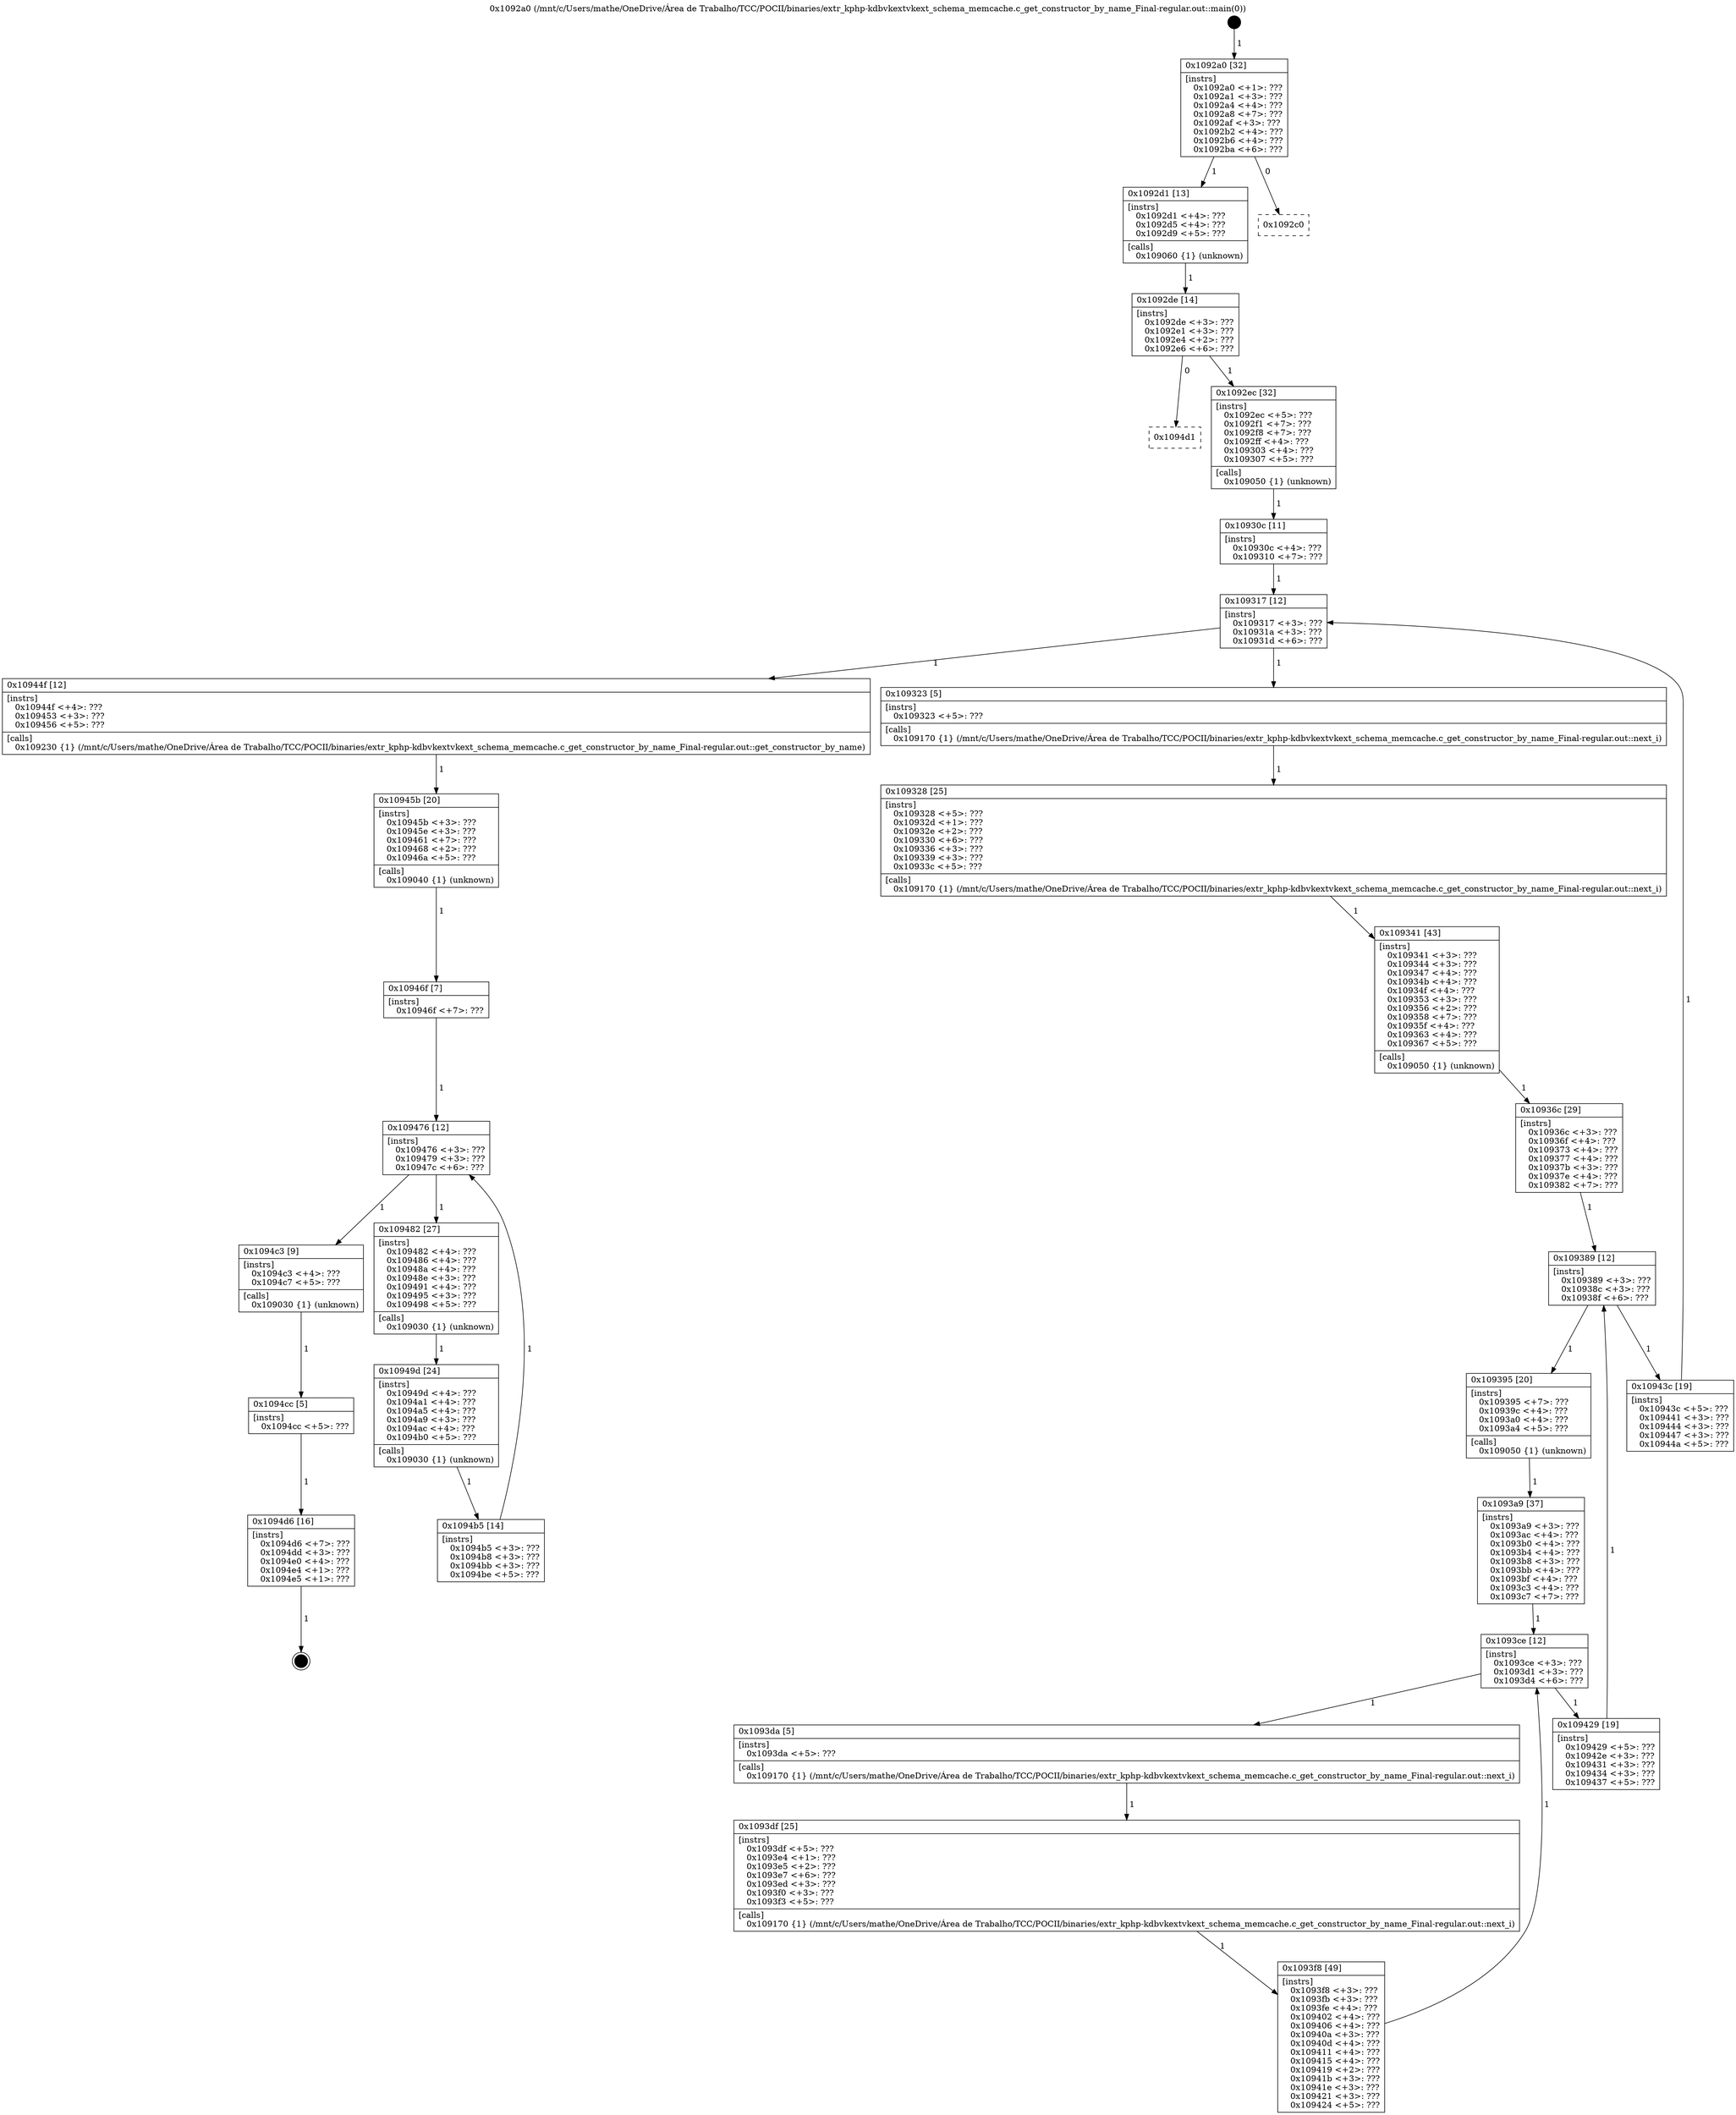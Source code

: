 digraph "0x1092a0" {
  label = "0x1092a0 (/mnt/c/Users/mathe/OneDrive/Área de Trabalho/TCC/POCII/binaries/extr_kphp-kdbvkextvkext_schema_memcache.c_get_constructor_by_name_Final-regular.out::main(0))"
  labelloc = "t"
  node[shape=record]

  Entry [label="",width=0.3,height=0.3,shape=circle,fillcolor=black,style=filled]
  "0x1092a0" [label="{
     0x1092a0 [32]\l
     | [instrs]\l
     &nbsp;&nbsp;0x1092a0 \<+1\>: ???\l
     &nbsp;&nbsp;0x1092a1 \<+3\>: ???\l
     &nbsp;&nbsp;0x1092a4 \<+4\>: ???\l
     &nbsp;&nbsp;0x1092a8 \<+7\>: ???\l
     &nbsp;&nbsp;0x1092af \<+3\>: ???\l
     &nbsp;&nbsp;0x1092b2 \<+4\>: ???\l
     &nbsp;&nbsp;0x1092b6 \<+4\>: ???\l
     &nbsp;&nbsp;0x1092ba \<+6\>: ???\l
  }"]
  "0x1092d1" [label="{
     0x1092d1 [13]\l
     | [instrs]\l
     &nbsp;&nbsp;0x1092d1 \<+4\>: ???\l
     &nbsp;&nbsp;0x1092d5 \<+4\>: ???\l
     &nbsp;&nbsp;0x1092d9 \<+5\>: ???\l
     | [calls]\l
     &nbsp;&nbsp;0x109060 \{1\} (unknown)\l
  }"]
  "0x1092c0" [label="{
     0x1092c0\l
  }", style=dashed]
  "0x1092de" [label="{
     0x1092de [14]\l
     | [instrs]\l
     &nbsp;&nbsp;0x1092de \<+3\>: ???\l
     &nbsp;&nbsp;0x1092e1 \<+3\>: ???\l
     &nbsp;&nbsp;0x1092e4 \<+2\>: ???\l
     &nbsp;&nbsp;0x1092e6 \<+6\>: ???\l
  }"]
  "0x1094d1" [label="{
     0x1094d1\l
  }", style=dashed]
  "0x1092ec" [label="{
     0x1092ec [32]\l
     | [instrs]\l
     &nbsp;&nbsp;0x1092ec \<+5\>: ???\l
     &nbsp;&nbsp;0x1092f1 \<+7\>: ???\l
     &nbsp;&nbsp;0x1092f8 \<+7\>: ???\l
     &nbsp;&nbsp;0x1092ff \<+4\>: ???\l
     &nbsp;&nbsp;0x109303 \<+4\>: ???\l
     &nbsp;&nbsp;0x109307 \<+5\>: ???\l
     | [calls]\l
     &nbsp;&nbsp;0x109050 \{1\} (unknown)\l
  }"]
  Exit [label="",width=0.3,height=0.3,shape=circle,fillcolor=black,style=filled,peripheries=2]
  "0x109317" [label="{
     0x109317 [12]\l
     | [instrs]\l
     &nbsp;&nbsp;0x109317 \<+3\>: ???\l
     &nbsp;&nbsp;0x10931a \<+3\>: ???\l
     &nbsp;&nbsp;0x10931d \<+6\>: ???\l
  }"]
  "0x10944f" [label="{
     0x10944f [12]\l
     | [instrs]\l
     &nbsp;&nbsp;0x10944f \<+4\>: ???\l
     &nbsp;&nbsp;0x109453 \<+3\>: ???\l
     &nbsp;&nbsp;0x109456 \<+5\>: ???\l
     | [calls]\l
     &nbsp;&nbsp;0x109230 \{1\} (/mnt/c/Users/mathe/OneDrive/Área de Trabalho/TCC/POCII/binaries/extr_kphp-kdbvkextvkext_schema_memcache.c_get_constructor_by_name_Final-regular.out::get_constructor_by_name)\l
  }"]
  "0x109323" [label="{
     0x109323 [5]\l
     | [instrs]\l
     &nbsp;&nbsp;0x109323 \<+5\>: ???\l
     | [calls]\l
     &nbsp;&nbsp;0x109170 \{1\} (/mnt/c/Users/mathe/OneDrive/Área de Trabalho/TCC/POCII/binaries/extr_kphp-kdbvkextvkext_schema_memcache.c_get_constructor_by_name_Final-regular.out::next_i)\l
  }"]
  "0x109328" [label="{
     0x109328 [25]\l
     | [instrs]\l
     &nbsp;&nbsp;0x109328 \<+5\>: ???\l
     &nbsp;&nbsp;0x10932d \<+1\>: ???\l
     &nbsp;&nbsp;0x10932e \<+2\>: ???\l
     &nbsp;&nbsp;0x109330 \<+6\>: ???\l
     &nbsp;&nbsp;0x109336 \<+3\>: ???\l
     &nbsp;&nbsp;0x109339 \<+3\>: ???\l
     &nbsp;&nbsp;0x10933c \<+5\>: ???\l
     | [calls]\l
     &nbsp;&nbsp;0x109170 \{1\} (/mnt/c/Users/mathe/OneDrive/Área de Trabalho/TCC/POCII/binaries/extr_kphp-kdbvkextvkext_schema_memcache.c_get_constructor_by_name_Final-regular.out::next_i)\l
  }"]
  "0x109341" [label="{
     0x109341 [43]\l
     | [instrs]\l
     &nbsp;&nbsp;0x109341 \<+3\>: ???\l
     &nbsp;&nbsp;0x109344 \<+3\>: ???\l
     &nbsp;&nbsp;0x109347 \<+4\>: ???\l
     &nbsp;&nbsp;0x10934b \<+4\>: ???\l
     &nbsp;&nbsp;0x10934f \<+4\>: ???\l
     &nbsp;&nbsp;0x109353 \<+3\>: ???\l
     &nbsp;&nbsp;0x109356 \<+2\>: ???\l
     &nbsp;&nbsp;0x109358 \<+7\>: ???\l
     &nbsp;&nbsp;0x10935f \<+4\>: ???\l
     &nbsp;&nbsp;0x109363 \<+4\>: ???\l
     &nbsp;&nbsp;0x109367 \<+5\>: ???\l
     | [calls]\l
     &nbsp;&nbsp;0x109050 \{1\} (unknown)\l
  }"]
  "0x109389" [label="{
     0x109389 [12]\l
     | [instrs]\l
     &nbsp;&nbsp;0x109389 \<+3\>: ???\l
     &nbsp;&nbsp;0x10938c \<+3\>: ???\l
     &nbsp;&nbsp;0x10938f \<+6\>: ???\l
  }"]
  "0x10943c" [label="{
     0x10943c [19]\l
     | [instrs]\l
     &nbsp;&nbsp;0x10943c \<+5\>: ???\l
     &nbsp;&nbsp;0x109441 \<+3\>: ???\l
     &nbsp;&nbsp;0x109444 \<+3\>: ???\l
     &nbsp;&nbsp;0x109447 \<+3\>: ???\l
     &nbsp;&nbsp;0x10944a \<+5\>: ???\l
  }"]
  "0x109395" [label="{
     0x109395 [20]\l
     | [instrs]\l
     &nbsp;&nbsp;0x109395 \<+7\>: ???\l
     &nbsp;&nbsp;0x10939c \<+4\>: ???\l
     &nbsp;&nbsp;0x1093a0 \<+4\>: ???\l
     &nbsp;&nbsp;0x1093a4 \<+5\>: ???\l
     | [calls]\l
     &nbsp;&nbsp;0x109050 \{1\} (unknown)\l
  }"]
  "0x1093ce" [label="{
     0x1093ce [12]\l
     | [instrs]\l
     &nbsp;&nbsp;0x1093ce \<+3\>: ???\l
     &nbsp;&nbsp;0x1093d1 \<+3\>: ???\l
     &nbsp;&nbsp;0x1093d4 \<+6\>: ???\l
  }"]
  "0x109429" [label="{
     0x109429 [19]\l
     | [instrs]\l
     &nbsp;&nbsp;0x109429 \<+5\>: ???\l
     &nbsp;&nbsp;0x10942e \<+3\>: ???\l
     &nbsp;&nbsp;0x109431 \<+3\>: ???\l
     &nbsp;&nbsp;0x109434 \<+3\>: ???\l
     &nbsp;&nbsp;0x109437 \<+5\>: ???\l
  }"]
  "0x1093da" [label="{
     0x1093da [5]\l
     | [instrs]\l
     &nbsp;&nbsp;0x1093da \<+5\>: ???\l
     | [calls]\l
     &nbsp;&nbsp;0x109170 \{1\} (/mnt/c/Users/mathe/OneDrive/Área de Trabalho/TCC/POCII/binaries/extr_kphp-kdbvkextvkext_schema_memcache.c_get_constructor_by_name_Final-regular.out::next_i)\l
  }"]
  "0x1093df" [label="{
     0x1093df [25]\l
     | [instrs]\l
     &nbsp;&nbsp;0x1093df \<+5\>: ???\l
     &nbsp;&nbsp;0x1093e4 \<+1\>: ???\l
     &nbsp;&nbsp;0x1093e5 \<+2\>: ???\l
     &nbsp;&nbsp;0x1093e7 \<+6\>: ???\l
     &nbsp;&nbsp;0x1093ed \<+3\>: ???\l
     &nbsp;&nbsp;0x1093f0 \<+3\>: ???\l
     &nbsp;&nbsp;0x1093f3 \<+5\>: ???\l
     | [calls]\l
     &nbsp;&nbsp;0x109170 \{1\} (/mnt/c/Users/mathe/OneDrive/Área de Trabalho/TCC/POCII/binaries/extr_kphp-kdbvkextvkext_schema_memcache.c_get_constructor_by_name_Final-regular.out::next_i)\l
  }"]
  "0x1093f8" [label="{
     0x1093f8 [49]\l
     | [instrs]\l
     &nbsp;&nbsp;0x1093f8 \<+3\>: ???\l
     &nbsp;&nbsp;0x1093fb \<+3\>: ???\l
     &nbsp;&nbsp;0x1093fe \<+4\>: ???\l
     &nbsp;&nbsp;0x109402 \<+4\>: ???\l
     &nbsp;&nbsp;0x109406 \<+4\>: ???\l
     &nbsp;&nbsp;0x10940a \<+3\>: ???\l
     &nbsp;&nbsp;0x10940d \<+4\>: ???\l
     &nbsp;&nbsp;0x109411 \<+4\>: ???\l
     &nbsp;&nbsp;0x109415 \<+4\>: ???\l
     &nbsp;&nbsp;0x109419 \<+2\>: ???\l
     &nbsp;&nbsp;0x10941b \<+3\>: ???\l
     &nbsp;&nbsp;0x10941e \<+3\>: ???\l
     &nbsp;&nbsp;0x109421 \<+3\>: ???\l
     &nbsp;&nbsp;0x109424 \<+5\>: ???\l
  }"]
  "0x1093a9" [label="{
     0x1093a9 [37]\l
     | [instrs]\l
     &nbsp;&nbsp;0x1093a9 \<+3\>: ???\l
     &nbsp;&nbsp;0x1093ac \<+4\>: ???\l
     &nbsp;&nbsp;0x1093b0 \<+4\>: ???\l
     &nbsp;&nbsp;0x1093b4 \<+4\>: ???\l
     &nbsp;&nbsp;0x1093b8 \<+3\>: ???\l
     &nbsp;&nbsp;0x1093bb \<+4\>: ???\l
     &nbsp;&nbsp;0x1093bf \<+4\>: ???\l
     &nbsp;&nbsp;0x1093c3 \<+4\>: ???\l
     &nbsp;&nbsp;0x1093c7 \<+7\>: ???\l
  }"]
  "0x1094d6" [label="{
     0x1094d6 [16]\l
     | [instrs]\l
     &nbsp;&nbsp;0x1094d6 \<+7\>: ???\l
     &nbsp;&nbsp;0x1094dd \<+3\>: ???\l
     &nbsp;&nbsp;0x1094e0 \<+4\>: ???\l
     &nbsp;&nbsp;0x1094e4 \<+1\>: ???\l
     &nbsp;&nbsp;0x1094e5 \<+1\>: ???\l
  }"]
  "0x10936c" [label="{
     0x10936c [29]\l
     | [instrs]\l
     &nbsp;&nbsp;0x10936c \<+3\>: ???\l
     &nbsp;&nbsp;0x10936f \<+4\>: ???\l
     &nbsp;&nbsp;0x109373 \<+4\>: ???\l
     &nbsp;&nbsp;0x109377 \<+4\>: ???\l
     &nbsp;&nbsp;0x10937b \<+3\>: ???\l
     &nbsp;&nbsp;0x10937e \<+4\>: ???\l
     &nbsp;&nbsp;0x109382 \<+7\>: ???\l
  }"]
  "0x1094cc" [label="{
     0x1094cc [5]\l
     | [instrs]\l
     &nbsp;&nbsp;0x1094cc \<+5\>: ???\l
  }"]
  "0x10930c" [label="{
     0x10930c [11]\l
     | [instrs]\l
     &nbsp;&nbsp;0x10930c \<+4\>: ???\l
     &nbsp;&nbsp;0x109310 \<+7\>: ???\l
  }"]
  "0x10945b" [label="{
     0x10945b [20]\l
     | [instrs]\l
     &nbsp;&nbsp;0x10945b \<+3\>: ???\l
     &nbsp;&nbsp;0x10945e \<+3\>: ???\l
     &nbsp;&nbsp;0x109461 \<+7\>: ???\l
     &nbsp;&nbsp;0x109468 \<+2\>: ???\l
     &nbsp;&nbsp;0x10946a \<+5\>: ???\l
     | [calls]\l
     &nbsp;&nbsp;0x109040 \{1\} (unknown)\l
  }"]
  "0x109476" [label="{
     0x109476 [12]\l
     | [instrs]\l
     &nbsp;&nbsp;0x109476 \<+3\>: ???\l
     &nbsp;&nbsp;0x109479 \<+3\>: ???\l
     &nbsp;&nbsp;0x10947c \<+6\>: ???\l
  }"]
  "0x1094c3" [label="{
     0x1094c3 [9]\l
     | [instrs]\l
     &nbsp;&nbsp;0x1094c3 \<+4\>: ???\l
     &nbsp;&nbsp;0x1094c7 \<+5\>: ???\l
     | [calls]\l
     &nbsp;&nbsp;0x109030 \{1\} (unknown)\l
  }"]
  "0x109482" [label="{
     0x109482 [27]\l
     | [instrs]\l
     &nbsp;&nbsp;0x109482 \<+4\>: ???\l
     &nbsp;&nbsp;0x109486 \<+4\>: ???\l
     &nbsp;&nbsp;0x10948a \<+4\>: ???\l
     &nbsp;&nbsp;0x10948e \<+3\>: ???\l
     &nbsp;&nbsp;0x109491 \<+4\>: ???\l
     &nbsp;&nbsp;0x109495 \<+3\>: ???\l
     &nbsp;&nbsp;0x109498 \<+5\>: ???\l
     | [calls]\l
     &nbsp;&nbsp;0x109030 \{1\} (unknown)\l
  }"]
  "0x10949d" [label="{
     0x10949d [24]\l
     | [instrs]\l
     &nbsp;&nbsp;0x10949d \<+4\>: ???\l
     &nbsp;&nbsp;0x1094a1 \<+4\>: ???\l
     &nbsp;&nbsp;0x1094a5 \<+4\>: ???\l
     &nbsp;&nbsp;0x1094a9 \<+3\>: ???\l
     &nbsp;&nbsp;0x1094ac \<+4\>: ???\l
     &nbsp;&nbsp;0x1094b0 \<+5\>: ???\l
     | [calls]\l
     &nbsp;&nbsp;0x109030 \{1\} (unknown)\l
  }"]
  "0x1094b5" [label="{
     0x1094b5 [14]\l
     | [instrs]\l
     &nbsp;&nbsp;0x1094b5 \<+3\>: ???\l
     &nbsp;&nbsp;0x1094b8 \<+3\>: ???\l
     &nbsp;&nbsp;0x1094bb \<+3\>: ???\l
     &nbsp;&nbsp;0x1094be \<+5\>: ???\l
  }"]
  "0x10946f" [label="{
     0x10946f [7]\l
     | [instrs]\l
     &nbsp;&nbsp;0x10946f \<+7\>: ???\l
  }"]
  Entry -> "0x1092a0" [label=" 1"]
  "0x1092a0" -> "0x1092d1" [label=" 1"]
  "0x1092a0" -> "0x1092c0" [label=" 0"]
  "0x1092d1" -> "0x1092de" [label=" 1"]
  "0x1092de" -> "0x1094d1" [label=" 0"]
  "0x1092de" -> "0x1092ec" [label=" 1"]
  "0x1094d6" -> Exit [label=" 1"]
  "0x1092ec" -> "0x10930c" [label=" 1"]
  "0x109317" -> "0x10944f" [label=" 1"]
  "0x109317" -> "0x109323" [label=" 1"]
  "0x109323" -> "0x109328" [label=" 1"]
  "0x109328" -> "0x109341" [label=" 1"]
  "0x109341" -> "0x10936c" [label=" 1"]
  "0x109389" -> "0x10943c" [label=" 1"]
  "0x109389" -> "0x109395" [label=" 1"]
  "0x109395" -> "0x1093a9" [label=" 1"]
  "0x1093ce" -> "0x109429" [label=" 1"]
  "0x1093ce" -> "0x1093da" [label=" 1"]
  "0x1093da" -> "0x1093df" [label=" 1"]
  "0x1093df" -> "0x1093f8" [label=" 1"]
  "0x1093a9" -> "0x1093ce" [label=" 1"]
  "0x1093f8" -> "0x1093ce" [label=" 1"]
  "0x1094cc" -> "0x1094d6" [label=" 1"]
  "0x10936c" -> "0x109389" [label=" 1"]
  "0x109429" -> "0x109389" [label=" 1"]
  "0x1094c3" -> "0x1094cc" [label=" 1"]
  "0x10930c" -> "0x109317" [label=" 1"]
  "0x10943c" -> "0x109317" [label=" 1"]
  "0x10944f" -> "0x10945b" [label=" 1"]
  "0x10945b" -> "0x10946f" [label=" 1"]
  "0x109476" -> "0x1094c3" [label=" 1"]
  "0x109476" -> "0x109482" [label=" 1"]
  "0x109482" -> "0x10949d" [label=" 1"]
  "0x10949d" -> "0x1094b5" [label=" 1"]
  "0x10946f" -> "0x109476" [label=" 1"]
  "0x1094b5" -> "0x109476" [label=" 1"]
}
